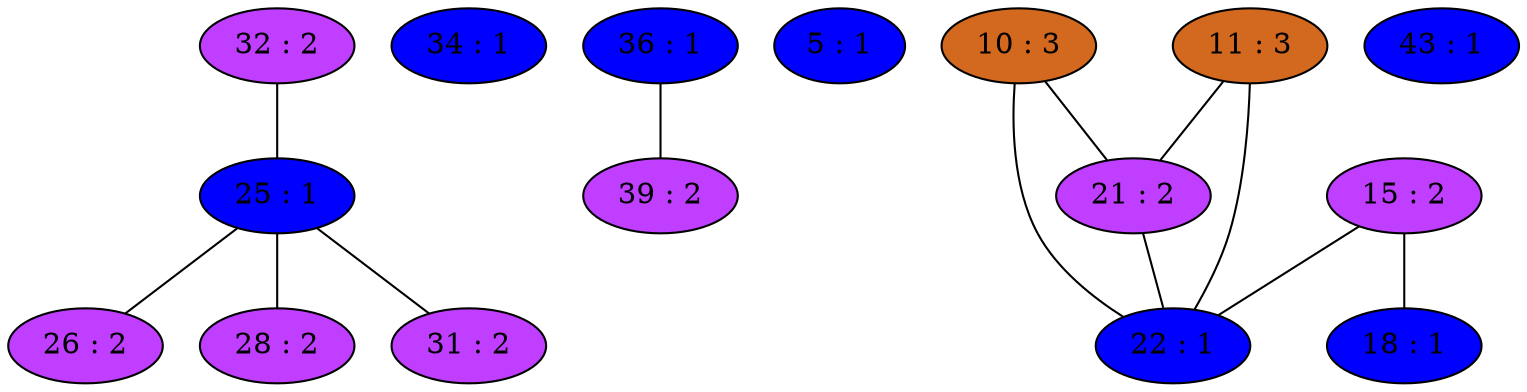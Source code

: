 strict graph {
32[label="32 : 2" style=filled fillcolor="darkorchid1"];
32 -- 25
34[label="34 : 1" style=filled fillcolor="blue1"];
36[label="36 : 1" style=filled fillcolor="blue1"];
36 -- 39
5[label="5 : 1" style=filled fillcolor="blue1"];
39[label="39 : 2" style=filled fillcolor="darkorchid1"];
39 -- 36
10[label="10 : 3" style=filled fillcolor="chocolate"];
10 -- 21
10 -- 22
11[label="11 : 3" style=filled fillcolor="chocolate"];
11 -- 21
11 -- 22
43[label="43 : 1" style=filled fillcolor="blue1"];
15[label="15 : 2" style=filled fillcolor="darkorchid1"];
15 -- 18
15 -- 22
18[label="18 : 1" style=filled fillcolor="blue1"];
18 -- 15
21[label="21 : 2" style=filled fillcolor="darkorchid1"];
21 -- 22
21 -- 10
21 -- 11
22[label="22 : 1" style=filled fillcolor="blue1"];
22 -- 21
22 -- 10
22 -- 11
22 -- 15
25[label="25 : 1" style=filled fillcolor="blue1"];
25 -- 32
25 -- 26
25 -- 28
25 -- 31
26[label="26 : 2" style=filled fillcolor="darkorchid1"];
26 -- 25
28[label="28 : 2" style=filled fillcolor="darkorchid1"];
28 -- 25
31[label="31 : 2" style=filled fillcolor="darkorchid1"];
31 -- 25
}